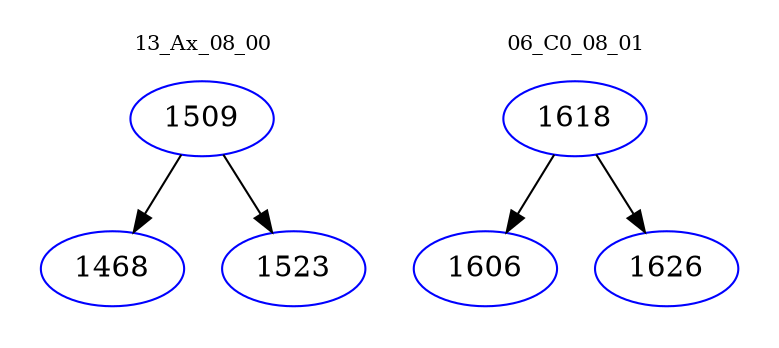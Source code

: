 digraph{
subgraph cluster_0 {
color = white
label = "13_Ax_08_00";
fontsize=10;
T0_1509 [label="1509", color="blue"]
T0_1509 -> T0_1468 [color="black"]
T0_1468 [label="1468", color="blue"]
T0_1509 -> T0_1523 [color="black"]
T0_1523 [label="1523", color="blue"]
}
subgraph cluster_1 {
color = white
label = "06_C0_08_01";
fontsize=10;
T1_1618 [label="1618", color="blue"]
T1_1618 -> T1_1606 [color="black"]
T1_1606 [label="1606", color="blue"]
T1_1618 -> T1_1626 [color="black"]
T1_1626 [label="1626", color="blue"]
}
}
